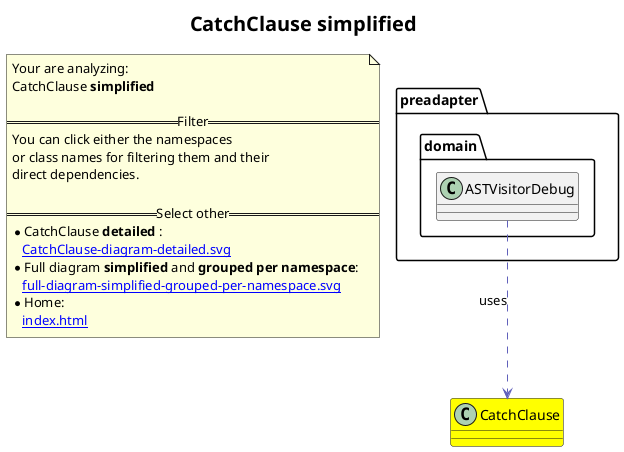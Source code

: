 @startuml
skinparam linetype ortho
title <size:20>CatchClause **simplified** </size>
note "Your are analyzing:\nCatchClause **simplified** \n\n==Filter==\nYou can click either the namespaces \nor class names for filtering them and their\ndirect dependencies.\n\n==Select other==\n* CatchClause **detailed** :\n   [[CatchClause-diagram-detailed.svg]]\n* Full diagram **simplified** and **grouped per namespace**:\n   [[full-diagram-simplified-grouped-per-namespace.svg]]\n* Home:\n   [[index.html]]" as FloatingNote
class CatchClause [[CatchClause-diagram-simplified.svg]] #yellow {
}
  class preadapter.domain.ASTVisitorDebug [[preadapter.domain.ASTVisitorDebug-diagram-simplified.svg]]  {
  }
 ' *************************************** 
 ' *************************************** 
 ' *************************************** 
' Class relations extracted from namespace:
' 
' Class relations extracted from namespace:
' preadapter.domain
preadapter.domain.ASTVisitorDebug .[#6060BB].> CatchClause  : uses 
@enduml